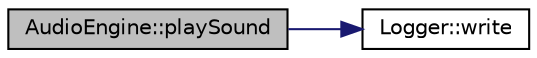 digraph "AudioEngine::playSound"
{
  edge [fontname="Helvetica",fontsize="10",labelfontname="Helvetica",labelfontsize="10"];
  node [fontname="Helvetica",fontsize="10",shape=record];
  rankdir="LR";
  Node1 [label="AudioEngine::playSound",height=0.2,width=0.4,color="black", fillcolor="grey75", style="filled", fontcolor="black"];
  Node1 -> Node2 [color="midnightblue",fontsize="10",style="solid"];
  Node2 [label="Logger::write",height=0.2,width=0.4,color="black", fillcolor="white", style="filled",URL="$class_logger.html#a614edec0c80a48fabf74675ee8a316c0"];
}

